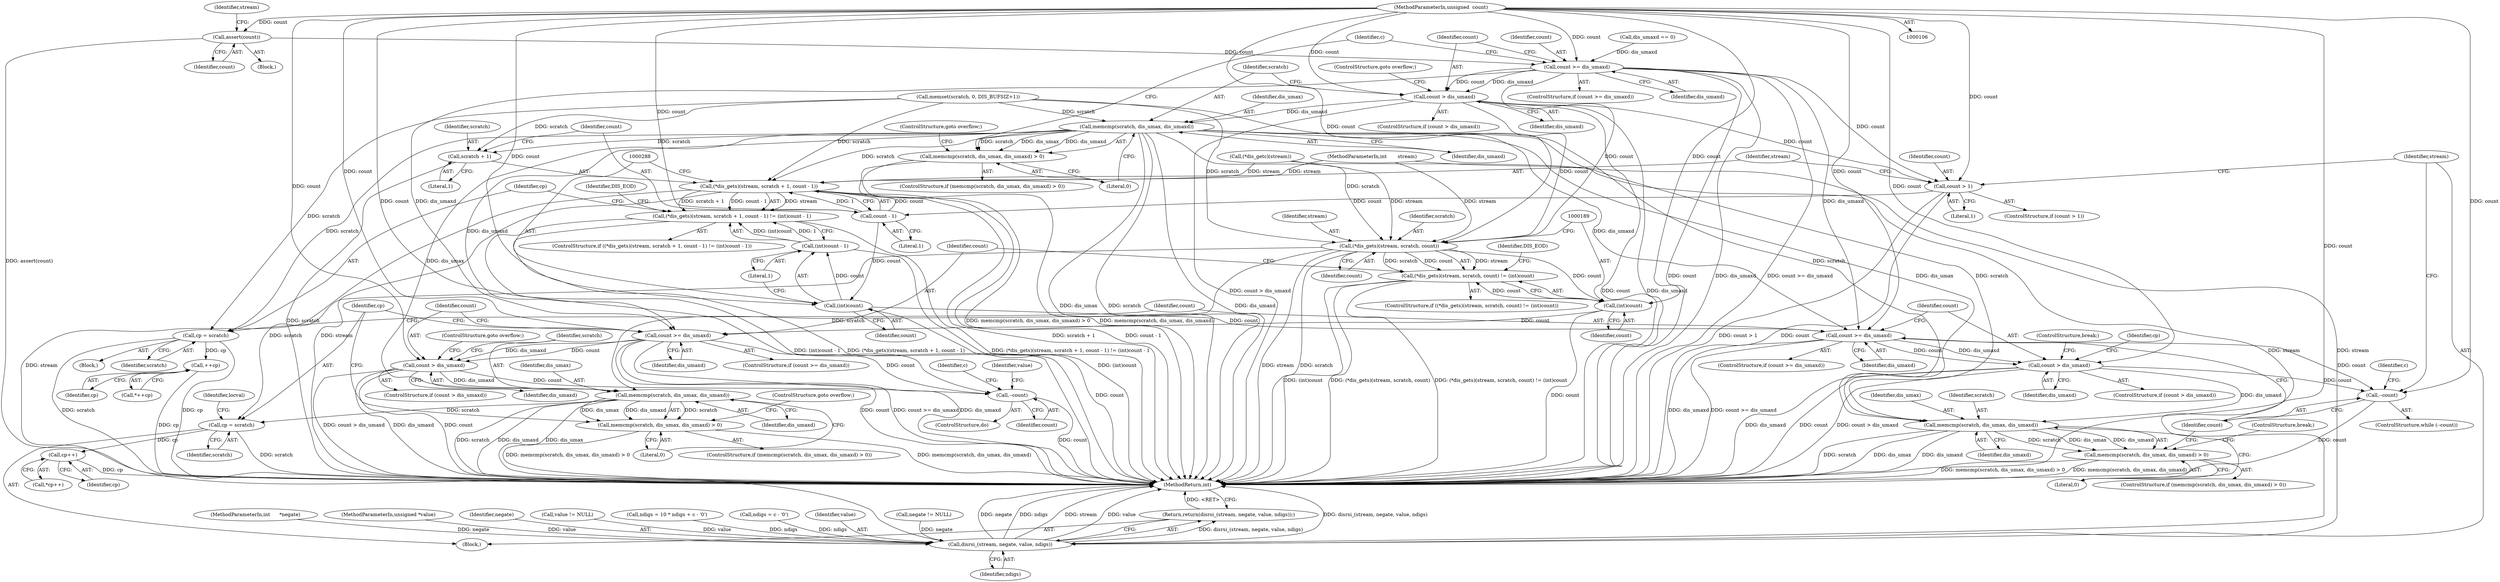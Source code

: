 digraph "0_torque_3ed749263abe3d69fa3626d142a5789dcb5a5684@API" {
"1000125" [label="(Call,assert(count))"];
"1000110" [label="(MethodParameterIn,unsigned  count)"];
"1000151" [label="(Call,count >= dis_umaxd)"];
"1000156" [label="(Call,count > dis_umaxd)"];
"1000162" [label="(Call,memcmp(scratch, dis_umax, dis_umaxd))"];
"1000161" [label="(Call,memcmp(scratch, dis_umax, dis_umaxd) > 0)"];
"1000184" [label="(Call,(*dis_gets)(stream, scratch, count))"];
"1000183" [label="(Call,(*dis_gets)(stream, scratch, count) != (int)count)"];
"1000188" [label="(Call,(int)count)"];
"1000195" [label="(Call,count >= dis_umaxd)"];
"1000200" [label="(Call,count > dis_umaxd)"];
"1000206" [label="(Call,memcmp(scratch, dis_umax, dis_umaxd))"];
"1000205" [label="(Call,memcmp(scratch, dis_umax, dis_umaxd) > 0)"];
"1000212" [label="(Call,cp = scratch)"];
"1000226" [label="(Call,cp++)"];
"1000244" [label="(Call,--count)"];
"1000278" [label="(Call,(*dis_gets)(stream, scratch + 1, count - 1))"];
"1000277" [label="(Call,(*dis_gets)(stream, scratch + 1, count - 1) != (int)count - 1)"];
"1000348" [label="(Call,disrsi_(stream, negate, value, ndigs))"];
"1000347" [label="(Return,return(disrsi_(stream, negate, value, ndigs));)"];
"1000280" [label="(Call,scratch + 1)"];
"1000294" [label="(Call,cp = scratch)"];
"1000329" [label="(Call,++cp)"];
"1000298" [label="(Call,count >= dis_umaxd)"];
"1000303" [label="(Call,count > dis_umaxd)"];
"1000313" [label="(Call,memcmp(scratch, dis_umax, dis_umaxd))"];
"1000312" [label="(Call,memcmp(scratch, dis_umax, dis_umaxd) > 0)"];
"1000320" [label="(Call,--count)"];
"1000272" [label="(Call,count > 1)"];
"1000283" [label="(Call,count - 1)"];
"1000287" [label="(Call,(int)count)"];
"1000286" [label="(Call,(int)count - 1)"];
"1000200" [label="(Call,count > dis_umaxd)"];
"1000171" [label="(Call,(*dis_getc)(stream))"];
"1000226" [label="(Call,cp++)"];
"1000327" [label="(Identifier,c)"];
"1000161" [label="(Call,memcmp(scratch, dis_umax, dis_umaxd) > 0)"];
"1000319" [label="(ControlStructure,while (--count))"];
"1000290" [label="(Literal,1)"];
"1000298" [label="(Call,count >= dis_umaxd)"];
"1000224" [label="(Identifier,c)"];
"1000318" [label="(ControlStructure,break;)"];
"1000108" [label="(MethodParameterIn,int      *negate)"];
"1000282" [label="(Literal,1)"];
"1000157" [label="(Identifier,count)"];
"1000285" [label="(Literal,1)"];
"1000212" [label="(Call,cp = scratch)"];
"1000173" [label="(Block,)"];
"1000352" [label="(Identifier,ndigs)"];
"1000284" [label="(Identifier,count)"];
"1000302" [label="(ControlStructure,if (count > dis_umaxd))"];
"1000195" [label="(Call,count >= dis_umaxd)"];
"1000274" [label="(Literal,1)"];
"1000156" [label="(Call,count > dis_umaxd)"];
"1000216" [label="(Identifier,locval)"];
"1000299" [label="(Identifier,count)"];
"1000309" [label="(Identifier,cp)"];
"1000109" [label="(MethodParameterIn,unsigned *value)"];
"1000279" [label="(Identifier,stream)"];
"1000213" [label="(Identifier,cp)"];
"1000283" [label="(Call,count - 1)"];
"1000185" [label="(Identifier,stream)"];
"1000227" [label="(Identifier,cp)"];
"1000245" [label="(Identifier,count)"];
"1000377" [label="(MethodReturn,int)"];
"1000164" [label="(Identifier,dis_umax)"];
"1000170" [label="(Identifier,c)"];
"1000201" [label="(Identifier,count)"];
"1000129" [label="(Identifier,stream)"];
"1000187" [label="(Identifier,count)"];
"1000110" [label="(MethodParameterIn,unsigned  count)"];
"1000350" [label="(Identifier,negate)"];
"1000244" [label="(Call,--count)"];
"1000146" [label="(Call,dis_umaxd == 0)"];
"1000139" [label="(Call,memset(scratch, 0, DIS_BUFSIZ+1))"];
"1000276" [label="(ControlStructure,if ((*dis_gets)(stream, scratch + 1, count - 1) != (int)count - 1))"];
"1000190" [label="(Identifier,count)"];
"1000202" [label="(Identifier,dis_umaxd)"];
"1000209" [label="(Identifier,dis_umaxd)"];
"1000295" [label="(Identifier,cp)"];
"1000218" [label="(ControlStructure,do)"];
"1000320" [label="(Call,--count)"];
"1000122" [label="(Call,value != NULL)"];
"1000210" [label="(Literal,0)"];
"1000182" [label="(ControlStructure,if ((*dis_gets)(stream, scratch, count) != (int)count))"];
"1000184" [label="(Call,(*dis_gets)(stream, scratch, count))"];
"1000225" [label="(Call,*cp++)"];
"1000206" [label="(Call,memcmp(scratch, dis_umax, dis_umaxd))"];
"1000183" [label="(Call,(*dis_gets)(stream, scratch, count) != (int)count)"];
"1000304" [label="(Identifier,count)"];
"1000211" [label="(ControlStructure,goto overflow;)"];
"1000338" [label="(Call,ndigs = 10 * ndigs + c - '0')"];
"1000266" [label="(Call,ndigs = c - '0')"];
"1000281" [label="(Identifier,scratch)"];
"1000329" [label="(Call,++cp)"];
"1000278" [label="(Call,(*dis_gets)(stream, scratch + 1, count - 1))"];
"1000126" [label="(Identifier,count)"];
"1000153" [label="(Identifier,dis_umaxd)"];
"1000286" [label="(Call,(int)count - 1)"];
"1000159" [label="(ControlStructure,goto overflow;)"];
"1000311" [label="(ControlStructure,if (memcmp(scratch, dis_umax, dis_umaxd) > 0))"];
"1000167" [label="(ControlStructure,goto overflow;)"];
"1000214" [label="(Identifier,scratch)"];
"1000166" [label="(Literal,0)"];
"1000186" [label="(Identifier,scratch)"];
"1000111" [label="(Block,)"];
"1000151" [label="(Call,count >= dis_umaxd)"];
"1000305" [label="(Identifier,dis_umaxd)"];
"1000296" [label="(Identifier,scratch)"];
"1000207" [label="(Identifier,scratch)"];
"1000160" [label="(ControlStructure,if (memcmp(scratch, dis_umax, dis_umaxd) > 0))"];
"1000197" [label="(Identifier,dis_umaxd)"];
"1000125" [label="(Call,assert(count))"];
"1000273" [label="(Identifier,count)"];
"1000199" [label="(ControlStructure,if (count > dis_umaxd))"];
"1000348" [label="(Call,disrsi_(stream, negate, value, ndigs))"];
"1000297" [label="(ControlStructure,if (count >= dis_umaxd))"];
"1000351" [label="(Identifier,value)"];
"1000277" [label="(Call,(*dis_gets)(stream, scratch + 1, count - 1) != (int)count - 1)"];
"1000347" [label="(Return,return(disrsi_(stream, negate, value, ndigs));)"];
"1000204" [label="(ControlStructure,if (memcmp(scratch, dis_umax, dis_umaxd) > 0))"];
"1000303" [label="(Call,count > dis_umaxd)"];
"1000150" [label="(ControlStructure,if (count >= dis_umaxd))"];
"1000165" [label="(Identifier,dis_umaxd)"];
"1000162" [label="(Call,memcmp(scratch, dis_umax, dis_umaxd))"];
"1000312" [label="(Call,memcmp(scratch, dis_umax, dis_umaxd) > 0)"];
"1000317" [label="(Literal,0)"];
"1000205" [label="(Call,memcmp(scratch, dis_umax, dis_umaxd) > 0)"];
"1000194" [label="(ControlStructure,if (count >= dis_umaxd))"];
"1000271" [label="(ControlStructure,if (count > 1))"];
"1000163" [label="(Identifier,scratch)"];
"1000280" [label="(Call,scratch + 1)"];
"1000158" [label="(Identifier,dis_umaxd)"];
"1000330" [label="(Identifier,cp)"];
"1000155" [label="(ControlStructure,if (count > dis_umaxd))"];
"1000306" [label="(ControlStructure,break;)"];
"1000313" [label="(Call,memcmp(scratch, dis_umax, dis_umaxd))"];
"1000287" [label="(Call,(int)count)"];
"1000196" [label="(Identifier,count)"];
"1000272" [label="(Call,count > 1)"];
"1000289" [label="(Identifier,count)"];
"1000188" [label="(Call,(int)count)"];
"1000315" [label="(Identifier,dis_umax)"];
"1000349" [label="(Identifier,stream)"];
"1000300" [label="(Identifier,dis_umaxd)"];
"1000316" [label="(Identifier,dis_umaxd)"];
"1000193" [label="(Identifier,DIS_EOD)"];
"1000248" [label="(Identifier,value)"];
"1000293" [label="(Identifier,DIS_EOD)"];
"1000294" [label="(Call,cp = scratch)"];
"1000208" [label="(Identifier,dis_umax)"];
"1000275" [label="(Block,)"];
"1000203" [label="(ControlStructure,goto overflow;)"];
"1000328" [label="(Call,*++cp)"];
"1000314" [label="(Identifier,scratch)"];
"1000321" [label="(Identifier,count)"];
"1000118" [label="(Call,negate != NULL)"];
"1000152" [label="(Identifier,count)"];
"1000107" [label="(MethodParameterIn,int       stream)"];
"1000125" -> "1000111"  [label="AST: "];
"1000125" -> "1000126"  [label="CFG: "];
"1000126" -> "1000125"  [label="AST: "];
"1000129" -> "1000125"  [label="CFG: "];
"1000125" -> "1000377"  [label="DDG: assert(count)"];
"1000110" -> "1000125"  [label="DDG: count"];
"1000125" -> "1000151"  [label="DDG: count"];
"1000110" -> "1000106"  [label="AST: "];
"1000110" -> "1000377"  [label="DDG: count"];
"1000110" -> "1000151"  [label="DDG: count"];
"1000110" -> "1000156"  [label="DDG: count"];
"1000110" -> "1000184"  [label="DDG: count"];
"1000110" -> "1000188"  [label="DDG: count"];
"1000110" -> "1000195"  [label="DDG: count"];
"1000110" -> "1000200"  [label="DDG: count"];
"1000110" -> "1000244"  [label="DDG: count"];
"1000110" -> "1000272"  [label="DDG: count"];
"1000110" -> "1000283"  [label="DDG: count"];
"1000110" -> "1000287"  [label="DDG: count"];
"1000110" -> "1000298"  [label="DDG: count"];
"1000110" -> "1000303"  [label="DDG: count"];
"1000110" -> "1000320"  [label="DDG: count"];
"1000151" -> "1000150"  [label="AST: "];
"1000151" -> "1000153"  [label="CFG: "];
"1000152" -> "1000151"  [label="AST: "];
"1000153" -> "1000151"  [label="AST: "];
"1000157" -> "1000151"  [label="CFG: "];
"1000170" -> "1000151"  [label="CFG: "];
"1000151" -> "1000377"  [label="DDG: count >= dis_umaxd"];
"1000151" -> "1000377"  [label="DDG: count"];
"1000151" -> "1000377"  [label="DDG: dis_umaxd"];
"1000146" -> "1000151"  [label="DDG: dis_umaxd"];
"1000151" -> "1000156"  [label="DDG: count"];
"1000151" -> "1000156"  [label="DDG: dis_umaxd"];
"1000151" -> "1000184"  [label="DDG: count"];
"1000151" -> "1000195"  [label="DDG: dis_umaxd"];
"1000151" -> "1000272"  [label="DDG: count"];
"1000151" -> "1000298"  [label="DDG: dis_umaxd"];
"1000156" -> "1000155"  [label="AST: "];
"1000156" -> "1000158"  [label="CFG: "];
"1000157" -> "1000156"  [label="AST: "];
"1000158" -> "1000156"  [label="AST: "];
"1000159" -> "1000156"  [label="CFG: "];
"1000163" -> "1000156"  [label="CFG: "];
"1000156" -> "1000377"  [label="DDG: count"];
"1000156" -> "1000377"  [label="DDG: dis_umaxd"];
"1000156" -> "1000377"  [label="DDG: count > dis_umaxd"];
"1000156" -> "1000162"  [label="DDG: dis_umaxd"];
"1000156" -> "1000184"  [label="DDG: count"];
"1000156" -> "1000272"  [label="DDG: count"];
"1000162" -> "1000161"  [label="AST: "];
"1000162" -> "1000165"  [label="CFG: "];
"1000163" -> "1000162"  [label="AST: "];
"1000164" -> "1000162"  [label="AST: "];
"1000165" -> "1000162"  [label="AST: "];
"1000166" -> "1000162"  [label="CFG: "];
"1000162" -> "1000377"  [label="DDG: dis_umax"];
"1000162" -> "1000377"  [label="DDG: scratch"];
"1000162" -> "1000377"  [label="DDG: dis_umaxd"];
"1000162" -> "1000161"  [label="DDG: scratch"];
"1000162" -> "1000161"  [label="DDG: dis_umax"];
"1000162" -> "1000161"  [label="DDG: dis_umaxd"];
"1000139" -> "1000162"  [label="DDG: scratch"];
"1000162" -> "1000184"  [label="DDG: scratch"];
"1000162" -> "1000195"  [label="DDG: dis_umaxd"];
"1000162" -> "1000206"  [label="DDG: dis_umax"];
"1000162" -> "1000278"  [label="DDG: scratch"];
"1000162" -> "1000280"  [label="DDG: scratch"];
"1000162" -> "1000294"  [label="DDG: scratch"];
"1000162" -> "1000298"  [label="DDG: dis_umaxd"];
"1000162" -> "1000313"  [label="DDG: scratch"];
"1000162" -> "1000313"  [label="DDG: dis_umax"];
"1000161" -> "1000160"  [label="AST: "];
"1000161" -> "1000166"  [label="CFG: "];
"1000166" -> "1000161"  [label="AST: "];
"1000167" -> "1000161"  [label="CFG: "];
"1000170" -> "1000161"  [label="CFG: "];
"1000161" -> "1000377"  [label="DDG: memcmp(scratch, dis_umax, dis_umaxd)"];
"1000161" -> "1000377"  [label="DDG: memcmp(scratch, dis_umax, dis_umaxd) > 0"];
"1000184" -> "1000183"  [label="AST: "];
"1000184" -> "1000187"  [label="CFG: "];
"1000185" -> "1000184"  [label="AST: "];
"1000186" -> "1000184"  [label="AST: "];
"1000187" -> "1000184"  [label="AST: "];
"1000189" -> "1000184"  [label="CFG: "];
"1000184" -> "1000377"  [label="DDG: scratch"];
"1000184" -> "1000377"  [label="DDG: stream"];
"1000184" -> "1000183"  [label="DDG: stream"];
"1000184" -> "1000183"  [label="DDG: scratch"];
"1000184" -> "1000183"  [label="DDG: count"];
"1000171" -> "1000184"  [label="DDG: stream"];
"1000107" -> "1000184"  [label="DDG: stream"];
"1000139" -> "1000184"  [label="DDG: scratch"];
"1000184" -> "1000188"  [label="DDG: count"];
"1000184" -> "1000206"  [label="DDG: scratch"];
"1000184" -> "1000212"  [label="DDG: scratch"];
"1000183" -> "1000182"  [label="AST: "];
"1000183" -> "1000188"  [label="CFG: "];
"1000188" -> "1000183"  [label="AST: "];
"1000193" -> "1000183"  [label="CFG: "];
"1000196" -> "1000183"  [label="CFG: "];
"1000183" -> "1000377"  [label="DDG: (int)count"];
"1000183" -> "1000377"  [label="DDG: (*dis_gets)(stream, scratch, count)"];
"1000183" -> "1000377"  [label="DDG: (*dis_gets)(stream, scratch, count) != (int)count"];
"1000188" -> "1000183"  [label="DDG: count"];
"1000188" -> "1000190"  [label="CFG: "];
"1000189" -> "1000188"  [label="AST: "];
"1000190" -> "1000188"  [label="AST: "];
"1000188" -> "1000377"  [label="DDG: count"];
"1000188" -> "1000195"  [label="DDG: count"];
"1000195" -> "1000194"  [label="AST: "];
"1000195" -> "1000197"  [label="CFG: "];
"1000196" -> "1000195"  [label="AST: "];
"1000197" -> "1000195"  [label="AST: "];
"1000201" -> "1000195"  [label="CFG: "];
"1000213" -> "1000195"  [label="CFG: "];
"1000195" -> "1000377"  [label="DDG: count >= dis_umaxd"];
"1000195" -> "1000377"  [label="DDG: dis_umaxd"];
"1000195" -> "1000377"  [label="DDG: count"];
"1000195" -> "1000200"  [label="DDG: count"];
"1000195" -> "1000200"  [label="DDG: dis_umaxd"];
"1000195" -> "1000244"  [label="DDG: count"];
"1000200" -> "1000199"  [label="AST: "];
"1000200" -> "1000202"  [label="CFG: "];
"1000201" -> "1000200"  [label="AST: "];
"1000202" -> "1000200"  [label="AST: "];
"1000203" -> "1000200"  [label="CFG: "];
"1000207" -> "1000200"  [label="CFG: "];
"1000200" -> "1000377"  [label="DDG: count"];
"1000200" -> "1000377"  [label="DDG: count > dis_umaxd"];
"1000200" -> "1000377"  [label="DDG: dis_umaxd"];
"1000200" -> "1000206"  [label="DDG: dis_umaxd"];
"1000200" -> "1000244"  [label="DDG: count"];
"1000206" -> "1000205"  [label="AST: "];
"1000206" -> "1000209"  [label="CFG: "];
"1000207" -> "1000206"  [label="AST: "];
"1000208" -> "1000206"  [label="AST: "];
"1000209" -> "1000206"  [label="AST: "];
"1000210" -> "1000206"  [label="CFG: "];
"1000206" -> "1000377"  [label="DDG: dis_umaxd"];
"1000206" -> "1000377"  [label="DDG: dis_umax"];
"1000206" -> "1000377"  [label="DDG: scratch"];
"1000206" -> "1000205"  [label="DDG: scratch"];
"1000206" -> "1000205"  [label="DDG: dis_umax"];
"1000206" -> "1000205"  [label="DDG: dis_umaxd"];
"1000206" -> "1000212"  [label="DDG: scratch"];
"1000205" -> "1000204"  [label="AST: "];
"1000205" -> "1000210"  [label="CFG: "];
"1000210" -> "1000205"  [label="AST: "];
"1000211" -> "1000205"  [label="CFG: "];
"1000213" -> "1000205"  [label="CFG: "];
"1000205" -> "1000377"  [label="DDG: memcmp(scratch, dis_umax, dis_umaxd)"];
"1000205" -> "1000377"  [label="DDG: memcmp(scratch, dis_umax, dis_umaxd) > 0"];
"1000212" -> "1000173"  [label="AST: "];
"1000212" -> "1000214"  [label="CFG: "];
"1000213" -> "1000212"  [label="AST: "];
"1000214" -> "1000212"  [label="AST: "];
"1000216" -> "1000212"  [label="CFG: "];
"1000212" -> "1000377"  [label="DDG: scratch"];
"1000212" -> "1000226"  [label="DDG: cp"];
"1000226" -> "1000225"  [label="AST: "];
"1000226" -> "1000227"  [label="CFG: "];
"1000227" -> "1000226"  [label="AST: "];
"1000225" -> "1000226"  [label="CFG: "];
"1000226" -> "1000377"  [label="DDG: cp"];
"1000244" -> "1000218"  [label="AST: "];
"1000244" -> "1000245"  [label="CFG: "];
"1000245" -> "1000244"  [label="AST: "];
"1000224" -> "1000244"  [label="CFG: "];
"1000248" -> "1000244"  [label="CFG: "];
"1000244" -> "1000377"  [label="DDG: count"];
"1000278" -> "1000277"  [label="AST: "];
"1000278" -> "1000283"  [label="CFG: "];
"1000279" -> "1000278"  [label="AST: "];
"1000280" -> "1000278"  [label="AST: "];
"1000283" -> "1000278"  [label="AST: "];
"1000288" -> "1000278"  [label="CFG: "];
"1000278" -> "1000377"  [label="DDG: scratch + 1"];
"1000278" -> "1000377"  [label="DDG: count - 1"];
"1000278" -> "1000377"  [label="DDG: stream"];
"1000278" -> "1000277"  [label="DDG: stream"];
"1000278" -> "1000277"  [label="DDG: scratch + 1"];
"1000278" -> "1000277"  [label="DDG: count - 1"];
"1000171" -> "1000278"  [label="DDG: stream"];
"1000107" -> "1000278"  [label="DDG: stream"];
"1000139" -> "1000278"  [label="DDG: scratch"];
"1000283" -> "1000278"  [label="DDG: count"];
"1000283" -> "1000278"  [label="DDG: 1"];
"1000278" -> "1000348"  [label="DDG: stream"];
"1000277" -> "1000276"  [label="AST: "];
"1000277" -> "1000286"  [label="CFG: "];
"1000286" -> "1000277"  [label="AST: "];
"1000293" -> "1000277"  [label="CFG: "];
"1000295" -> "1000277"  [label="CFG: "];
"1000277" -> "1000377"  [label="DDG: (int)count - 1"];
"1000277" -> "1000377"  [label="DDG: (*dis_gets)(stream, scratch + 1, count - 1)"];
"1000277" -> "1000377"  [label="DDG: (*dis_gets)(stream, scratch + 1, count - 1) != (int)count - 1"];
"1000286" -> "1000277"  [label="DDG: (int)count"];
"1000286" -> "1000277"  [label="DDG: 1"];
"1000348" -> "1000347"  [label="AST: "];
"1000348" -> "1000352"  [label="CFG: "];
"1000349" -> "1000348"  [label="AST: "];
"1000350" -> "1000348"  [label="AST: "];
"1000351" -> "1000348"  [label="AST: "];
"1000352" -> "1000348"  [label="AST: "];
"1000347" -> "1000348"  [label="CFG: "];
"1000348" -> "1000377"  [label="DDG: stream"];
"1000348" -> "1000377"  [label="DDG: value"];
"1000348" -> "1000377"  [label="DDG: disrsi_(stream, negate, value, ndigs)"];
"1000348" -> "1000377"  [label="DDG: negate"];
"1000348" -> "1000377"  [label="DDG: ndigs"];
"1000348" -> "1000347"  [label="DDG: disrsi_(stream, negate, value, ndigs)"];
"1000171" -> "1000348"  [label="DDG: stream"];
"1000107" -> "1000348"  [label="DDG: stream"];
"1000118" -> "1000348"  [label="DDG: negate"];
"1000108" -> "1000348"  [label="DDG: negate"];
"1000122" -> "1000348"  [label="DDG: value"];
"1000109" -> "1000348"  [label="DDG: value"];
"1000338" -> "1000348"  [label="DDG: ndigs"];
"1000266" -> "1000348"  [label="DDG: ndigs"];
"1000347" -> "1000173"  [label="AST: "];
"1000377" -> "1000347"  [label="CFG: "];
"1000347" -> "1000377"  [label="DDG: <RET>"];
"1000280" -> "1000282"  [label="CFG: "];
"1000281" -> "1000280"  [label="AST: "];
"1000282" -> "1000280"  [label="AST: "];
"1000284" -> "1000280"  [label="CFG: "];
"1000280" -> "1000377"  [label="DDG: scratch"];
"1000139" -> "1000280"  [label="DDG: scratch"];
"1000294" -> "1000275"  [label="AST: "];
"1000294" -> "1000296"  [label="CFG: "];
"1000295" -> "1000294"  [label="AST: "];
"1000296" -> "1000294"  [label="AST: "];
"1000299" -> "1000294"  [label="CFG: "];
"1000294" -> "1000377"  [label="DDG: scratch"];
"1000294" -> "1000377"  [label="DDG: cp"];
"1000139" -> "1000294"  [label="DDG: scratch"];
"1000294" -> "1000329"  [label="DDG: cp"];
"1000329" -> "1000328"  [label="AST: "];
"1000329" -> "1000330"  [label="CFG: "];
"1000330" -> "1000329"  [label="AST: "];
"1000328" -> "1000329"  [label="CFG: "];
"1000329" -> "1000377"  [label="DDG: cp"];
"1000298" -> "1000297"  [label="AST: "];
"1000298" -> "1000300"  [label="CFG: "];
"1000299" -> "1000298"  [label="AST: "];
"1000300" -> "1000298"  [label="AST: "];
"1000304" -> "1000298"  [label="CFG: "];
"1000321" -> "1000298"  [label="CFG: "];
"1000298" -> "1000377"  [label="DDG: count >= dis_umaxd"];
"1000298" -> "1000377"  [label="DDG: dis_umaxd"];
"1000287" -> "1000298"  [label="DDG: count"];
"1000298" -> "1000303"  [label="DDG: count"];
"1000298" -> "1000303"  [label="DDG: dis_umaxd"];
"1000298" -> "1000320"  [label="DDG: count"];
"1000303" -> "1000302"  [label="AST: "];
"1000303" -> "1000305"  [label="CFG: "];
"1000304" -> "1000303"  [label="AST: "];
"1000305" -> "1000303"  [label="AST: "];
"1000306" -> "1000303"  [label="CFG: "];
"1000309" -> "1000303"  [label="CFG: "];
"1000303" -> "1000377"  [label="DDG: count"];
"1000303" -> "1000377"  [label="DDG: count > dis_umaxd"];
"1000303" -> "1000377"  [label="DDG: dis_umaxd"];
"1000303" -> "1000313"  [label="DDG: dis_umaxd"];
"1000303" -> "1000320"  [label="DDG: count"];
"1000313" -> "1000312"  [label="AST: "];
"1000313" -> "1000316"  [label="CFG: "];
"1000314" -> "1000313"  [label="AST: "];
"1000315" -> "1000313"  [label="AST: "];
"1000316" -> "1000313"  [label="AST: "];
"1000317" -> "1000313"  [label="CFG: "];
"1000313" -> "1000377"  [label="DDG: dis_umax"];
"1000313" -> "1000377"  [label="DDG: dis_umaxd"];
"1000313" -> "1000377"  [label="DDG: scratch"];
"1000313" -> "1000312"  [label="DDG: scratch"];
"1000313" -> "1000312"  [label="DDG: dis_umax"];
"1000313" -> "1000312"  [label="DDG: dis_umaxd"];
"1000139" -> "1000313"  [label="DDG: scratch"];
"1000312" -> "1000311"  [label="AST: "];
"1000312" -> "1000317"  [label="CFG: "];
"1000317" -> "1000312"  [label="AST: "];
"1000318" -> "1000312"  [label="CFG: "];
"1000321" -> "1000312"  [label="CFG: "];
"1000312" -> "1000377"  [label="DDG: memcmp(scratch, dis_umax, dis_umaxd) > 0"];
"1000312" -> "1000377"  [label="DDG: memcmp(scratch, dis_umax, dis_umaxd)"];
"1000320" -> "1000319"  [label="AST: "];
"1000320" -> "1000321"  [label="CFG: "];
"1000321" -> "1000320"  [label="AST: "];
"1000327" -> "1000320"  [label="CFG: "];
"1000349" -> "1000320"  [label="CFG: "];
"1000320" -> "1000377"  [label="DDG: count"];
"1000272" -> "1000271"  [label="AST: "];
"1000272" -> "1000274"  [label="CFG: "];
"1000273" -> "1000272"  [label="AST: "];
"1000274" -> "1000272"  [label="AST: "];
"1000279" -> "1000272"  [label="CFG: "];
"1000349" -> "1000272"  [label="CFG: "];
"1000272" -> "1000377"  [label="DDG: count"];
"1000272" -> "1000377"  [label="DDG: count > 1"];
"1000272" -> "1000283"  [label="DDG: count"];
"1000283" -> "1000285"  [label="CFG: "];
"1000284" -> "1000283"  [label="AST: "];
"1000285" -> "1000283"  [label="AST: "];
"1000283" -> "1000287"  [label="DDG: count"];
"1000287" -> "1000286"  [label="AST: "];
"1000287" -> "1000289"  [label="CFG: "];
"1000288" -> "1000287"  [label="AST: "];
"1000289" -> "1000287"  [label="AST: "];
"1000290" -> "1000287"  [label="CFG: "];
"1000287" -> "1000377"  [label="DDG: count"];
"1000287" -> "1000286"  [label="DDG: count"];
"1000286" -> "1000290"  [label="CFG: "];
"1000290" -> "1000286"  [label="AST: "];
"1000286" -> "1000377"  [label="DDG: (int)count"];
}
